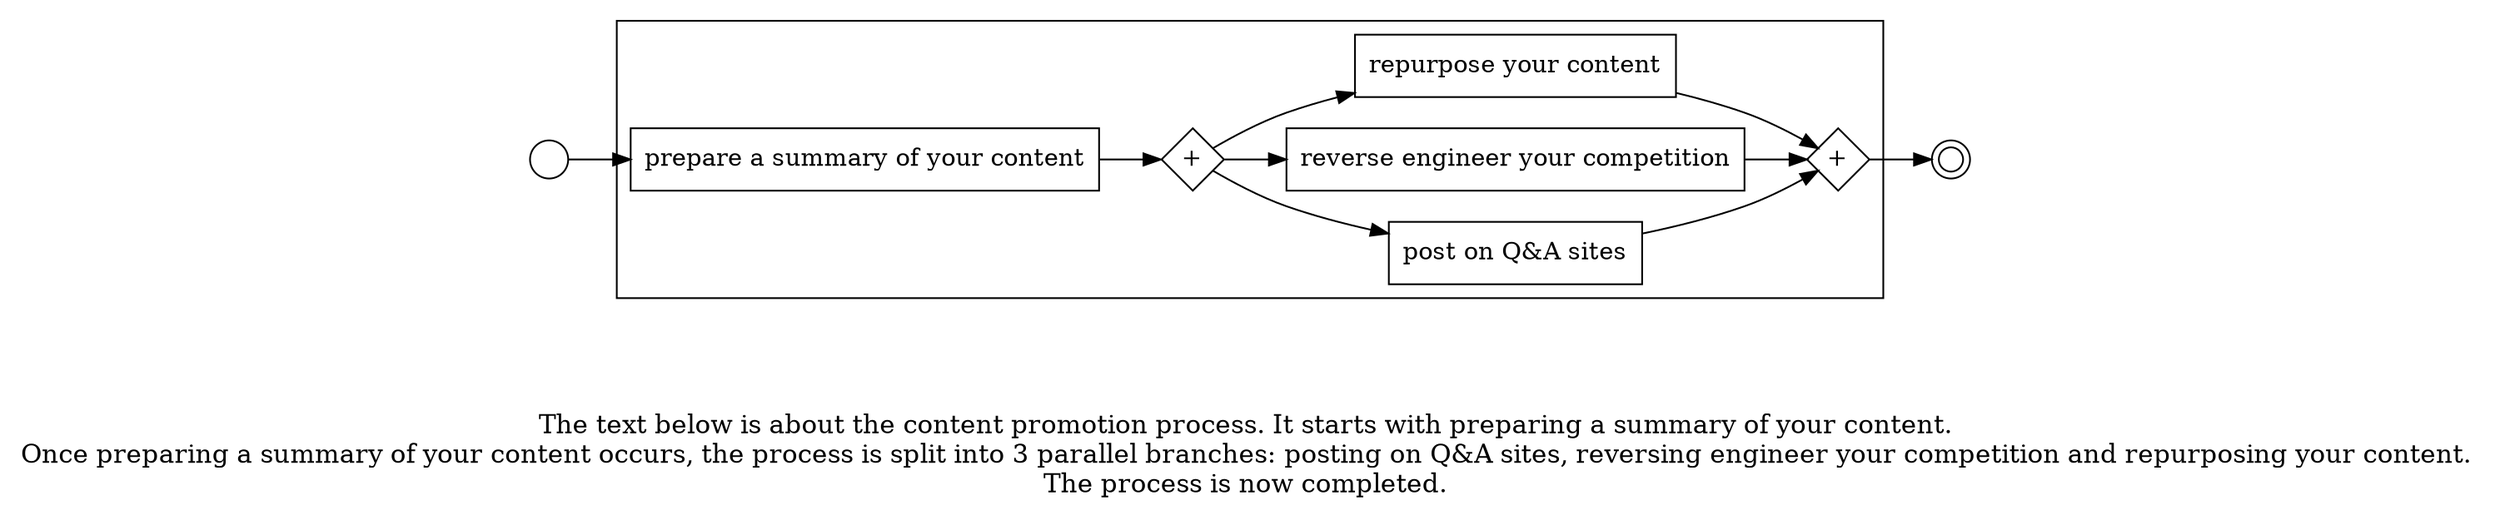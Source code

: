 digraph content_promotion_process_55 {
	graph [rankdir=LR]
	START_NODE [label="" shape=circle width=0.3]
	subgraph CLUSTER_0 {
		"prepare a summary of your content" [shape=box]
		"AND_SPLIT--2. Content promotion_R26F" [label="+" fixedsize=true shape=diamond width=0.5]
		"prepare a summary of your content" -> "AND_SPLIT--2. Content promotion_R26F"
		"post on Q&A sites" [shape=box]
		"AND_SPLIT--2. Content promotion_R26F" -> "post on Q&A sites"
		"reverse engineer your competition" [shape=box]
		"AND_SPLIT--2. Content promotion_R26F" -> "reverse engineer your competition"
		"repurpose your content" [shape=box]
		"AND_SPLIT--2. Content promotion_R26F" -> "repurpose your content"
		"AND_JOIN--2. Content promotion_R26F" [label="+" fixedsize=true shape=diamond width=0.5]
		"post on Q&A sites" -> "AND_JOIN--2. Content promotion_R26F"
		"reverse engineer your competition" -> "AND_JOIN--2. Content promotion_R26F"
		"repurpose your content" -> "AND_JOIN--2. Content promotion_R26F"
	}
	START_NODE -> "prepare a summary of your content"
	END_NODE [label="" shape=doublecircle width=0.2]
	"AND_JOIN--2. Content promotion_R26F" -> END_NODE
	fontsize=15 label="\n\n
The text below is about the content promotion process. It starts with preparing a summary of your content. 
Once preparing a summary of your content occurs, the process is split into 3 parallel branches: posting on Q&A sites, reversing engineer your competition and repurposing your content. 
The process is now completed. 
"
}
